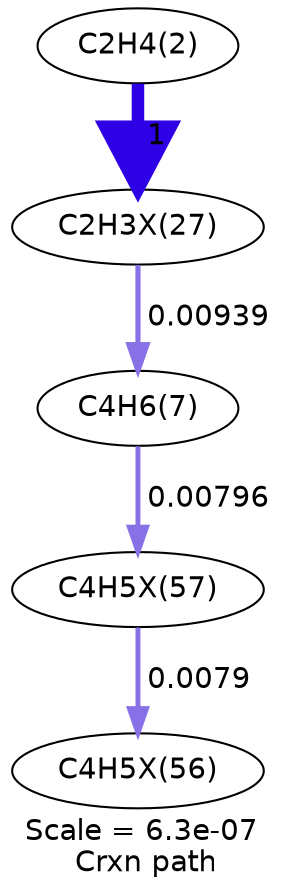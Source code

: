 digraph reaction_paths {
center=1;
s5 -> s38[fontname="Helvetica", style="setlinewidth(6)", arrowsize=3, color="0.7, 1.5, 0.9"
, label=" 1"];
s38 -> s8[fontname="Helvetica", style="setlinewidth(2.48)", arrowsize=1.24, color="0.7, 0.509, 0.9"
, label=" 0.00939"];
s8 -> s50[fontname="Helvetica", style="setlinewidth(2.35)", arrowsize=1.18, color="0.7, 0.508, 0.9"
, label=" 0.00796"];
s50 -> s49[fontname="Helvetica", style="setlinewidth(2.35)", arrowsize=1.17, color="0.7, 0.508, 0.9"
, label=" 0.0079"];
s5 [ fontname="Helvetica", label="C2H4(2)"];
s8 [ fontname="Helvetica", label="C4H6(7)"];
s38 [ fontname="Helvetica", label="C2H3X(27)"];
s49 [ fontname="Helvetica", label="C4H5X(56)"];
s50 [ fontname="Helvetica", label="C4H5X(57)"];
 label = "Scale = 6.3e-07\l Crxn path";
 fontname = "Helvetica";
}
